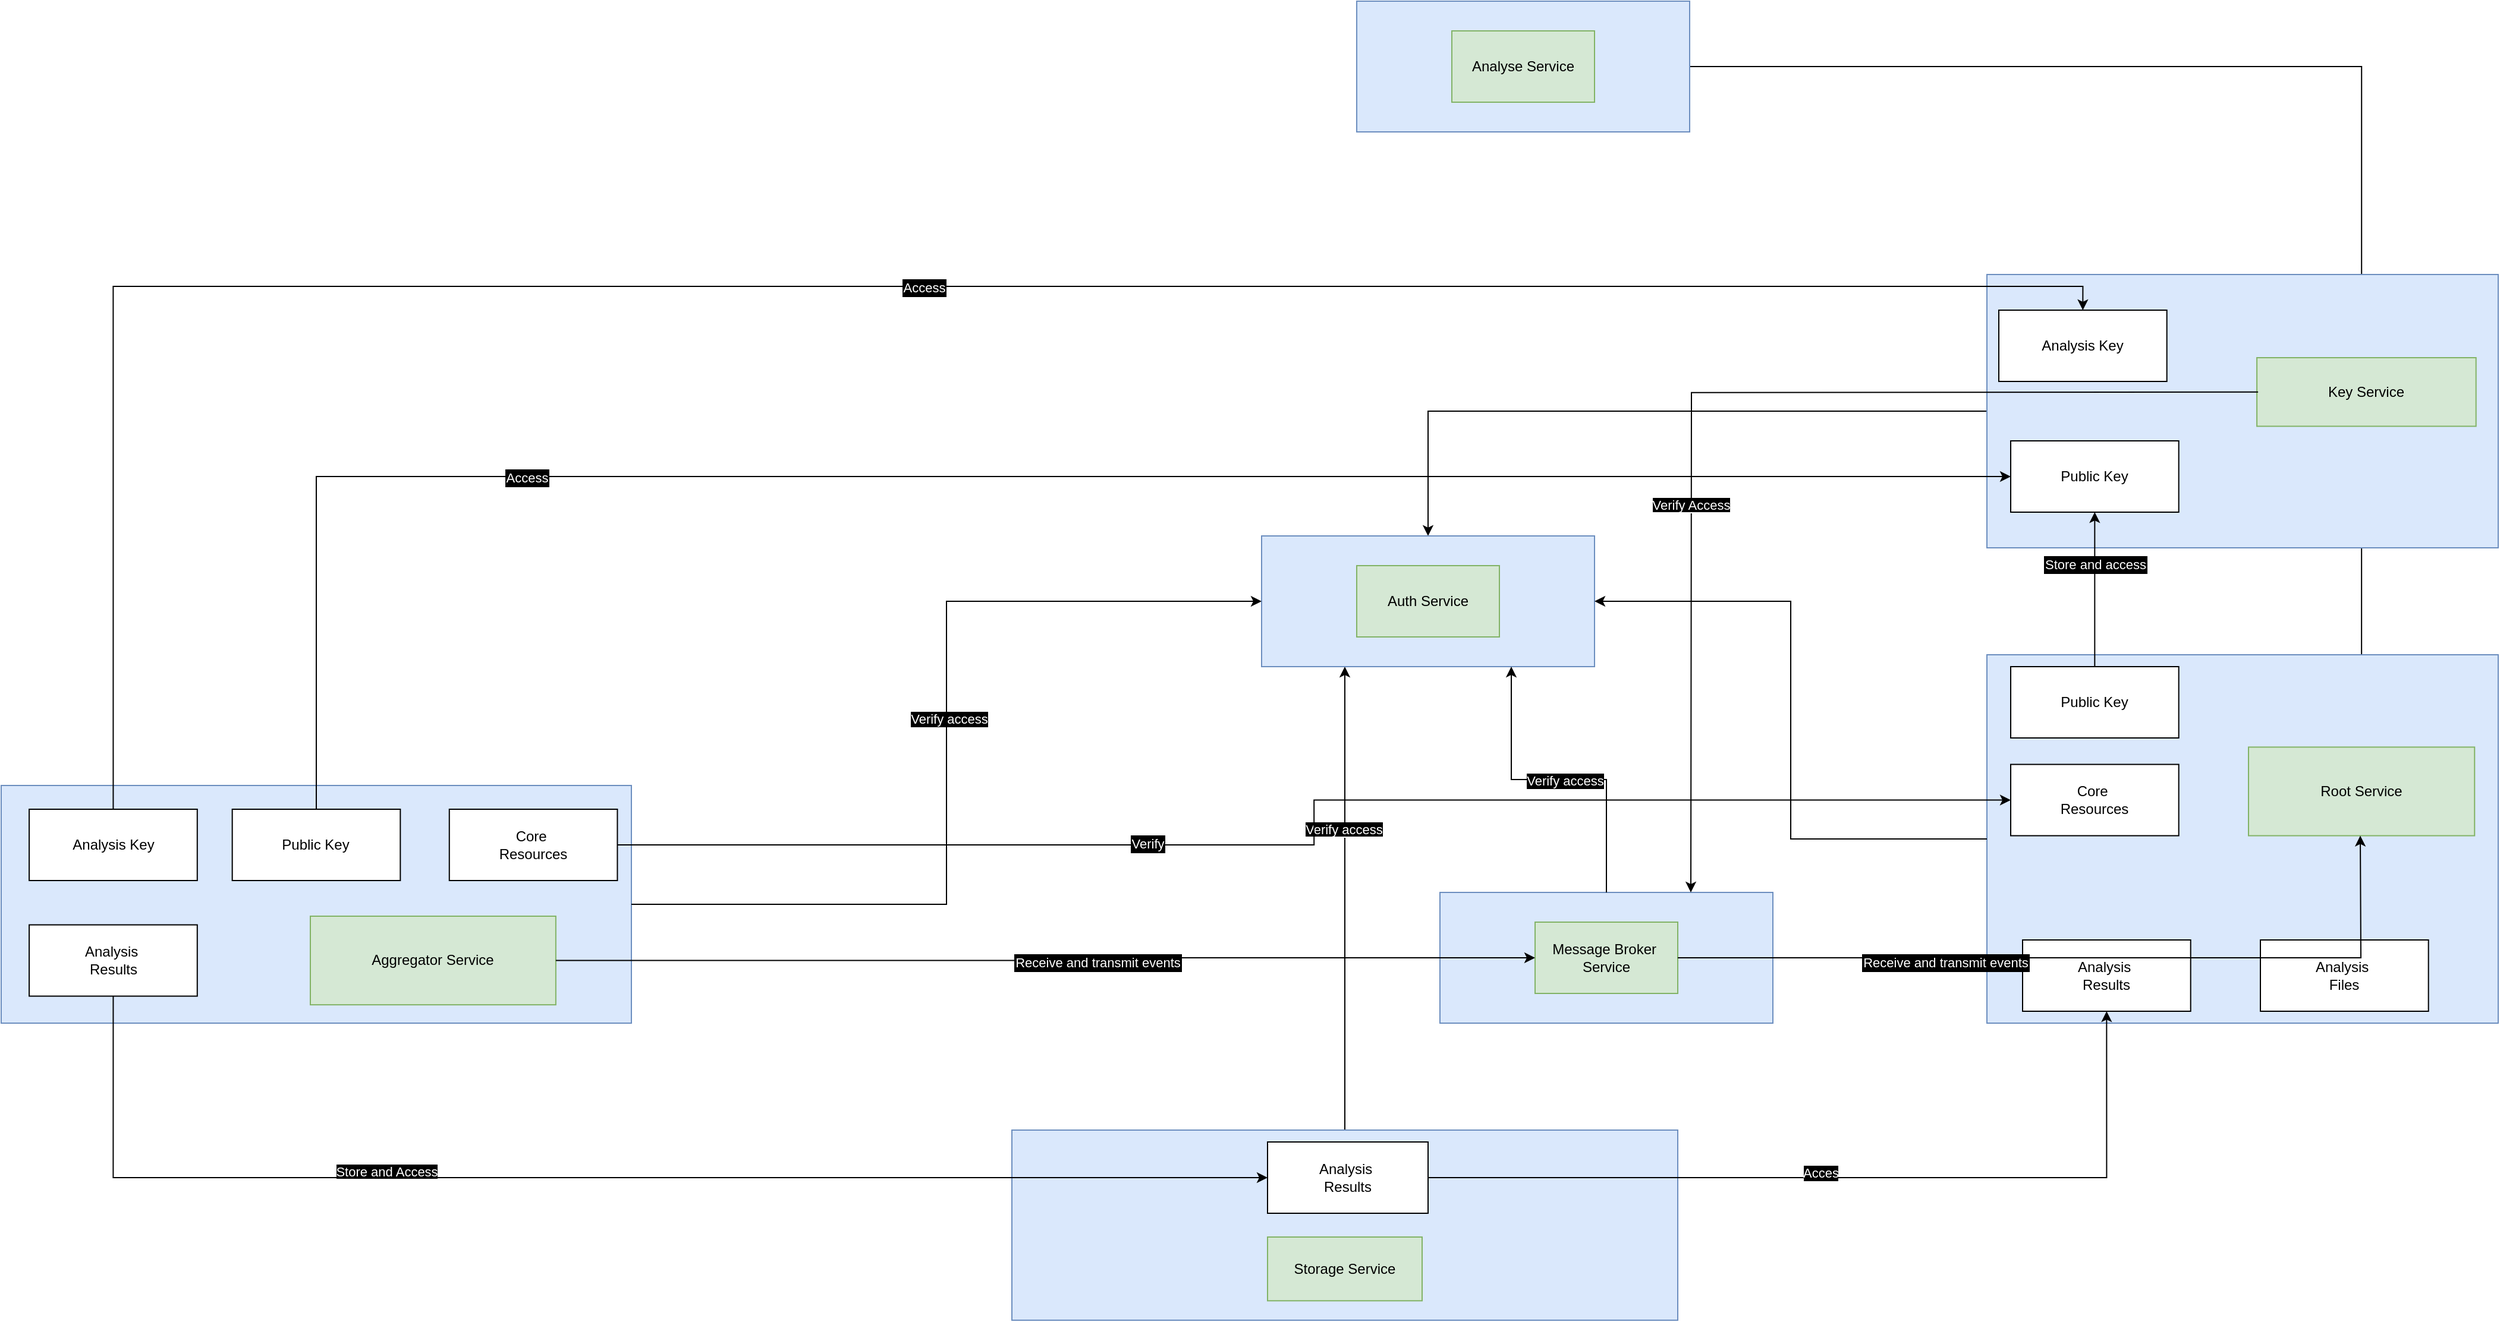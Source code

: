 <mxfile version="16.6.1" type="github">
  <diagram name="Page-1" id="822b0af5-4adb-64df-f703-e8dfc1f81529">
    <mxGraphModel dx="3874" dy="1960" grid="1" gridSize="10" guides="1" tooltips="1" connect="1" arrows="1" fold="1" page="1" pageScale="1" pageWidth="1100" pageHeight="850" background="none" math="0" shadow="0">
      <root>
        <mxCell id="0" />
        <mxCell id="1" parent="0" />
        <mxCell id="oog65j6L7B87XHzVz9v1-75" style="edgeStyle=orthogonalEdgeStyle;rounded=0;orthogonalLoop=1;jettySize=auto;html=1;entryX=0.25;entryY=1;entryDx=0;entryDy=0;fontColor=#FFFFFF;strokeColor=default;" edge="1" parent="1" source="oog65j6L7B87XHzVz9v1-12" target="oog65j6L7B87XHzVz9v1-2">
          <mxGeometry relative="1" as="geometry" />
        </mxCell>
        <mxCell id="oog65j6L7B87XHzVz9v1-79" value="&lt;span style=&quot;background-color: rgb(0 , 0 , 0)&quot;&gt;Verify access&lt;/span&gt;" style="edgeLabel;html=1;align=center;verticalAlign=middle;resizable=0;points=[];fontColor=#FFFFFF;labelBorderColor=none;" vertex="1" connectable="0" parent="oog65j6L7B87XHzVz9v1-75">
          <mxGeometry x="0.297" y="1" relative="1" as="geometry">
            <mxPoint as="offset" />
          </mxGeometry>
        </mxCell>
        <mxCell id="oog65j6L7B87XHzVz9v1-72" style="edgeStyle=orthogonalEdgeStyle;rounded=0;orthogonalLoop=1;jettySize=auto;html=1;fontColor=#FFFFFF;strokeColor=default;entryX=0.5;entryY=0;entryDx=0;entryDy=0;" edge="1" parent="1" source="oog65j6L7B87XHzVz9v1-6" target="oog65j6L7B87XHzVz9v1-2">
          <mxGeometry relative="1" as="geometry" />
        </mxCell>
        <mxCell id="oog65j6L7B87XHzVz9v1-70" style="edgeStyle=orthogonalEdgeStyle;rounded=0;orthogonalLoop=1;jettySize=auto;html=1;entryX=1;entryY=0.5;entryDx=0;entryDy=0;fontColor=#FFFFFF;strokeColor=default;exitX=0.5;exitY=0;exitDx=0;exitDy=0;" edge="1" parent="1" source="oog65j6L7B87XHzVz9v1-25" target="oog65j6L7B87XHzVz9v1-69">
          <mxGeometry relative="1" as="geometry" />
        </mxCell>
        <mxCell id="oog65j6L7B87XHzVz9v1-4" value="" style="group" vertex="1" connectable="0" parent="1">
          <mxGeometry x="590" y="150" width="280" height="110" as="geometry" />
        </mxCell>
        <mxCell id="oog65j6L7B87XHzVz9v1-2" value="" style="rounded=0;whiteSpace=wrap;html=1;fillColor=#dae8fc;strokeColor=#6c8ebf;" vertex="1" parent="oog65j6L7B87XHzVz9v1-4">
          <mxGeometry width="280" height="110" as="geometry" />
        </mxCell>
        <mxCell id="oog65j6L7B87XHzVz9v1-3" value="Auth Service" style="rounded=0;whiteSpace=wrap;html=1;fillColor=#d5e8d4;strokeColor=#82b366;" vertex="1" parent="oog65j6L7B87XHzVz9v1-4">
          <mxGeometry x="80" y="25" width="120" height="60" as="geometry" />
        </mxCell>
        <mxCell id="oog65j6L7B87XHzVz9v1-11" value="" style="group" vertex="1" connectable="0" parent="1">
          <mxGeometry x="380" y="650" width="560" height="160" as="geometry" />
        </mxCell>
        <mxCell id="oog65j6L7B87XHzVz9v1-12" value="" style="rounded=0;whiteSpace=wrap;html=1;fillColor=#dae8fc;strokeColor=#6c8ebf;" vertex="1" parent="oog65j6L7B87XHzVz9v1-11">
          <mxGeometry width="560" height="160" as="geometry" />
        </mxCell>
        <mxCell id="oog65j6L7B87XHzVz9v1-13" value="Storage Service" style="rounded=0;whiteSpace=wrap;html=1;fillColor=#d5e8d4;strokeColor=#82b366;" vertex="1" parent="oog65j6L7B87XHzVz9v1-11">
          <mxGeometry x="215" y="90" width="130" height="53.64" as="geometry" />
        </mxCell>
        <mxCell id="oog65j6L7B87XHzVz9v1-23" value="Analysis&amp;nbsp;&lt;br&gt;Results" style="rounded=0;whiteSpace=wrap;html=1;" vertex="1" parent="oog65j6L7B87XHzVz9v1-11">
          <mxGeometry x="215" y="10" width="135" height="60" as="geometry" />
        </mxCell>
        <mxCell id="oog65j6L7B87XHzVz9v1-5" value="" style="group" vertex="1" connectable="0" parent="1">
          <mxGeometry x="1200" y="-70" width="430" height="230" as="geometry" />
        </mxCell>
        <mxCell id="oog65j6L7B87XHzVz9v1-6" value="" style="rounded=0;whiteSpace=wrap;html=1;fillColor=#dae8fc;strokeColor=#6c8ebf;" vertex="1" parent="oog65j6L7B87XHzVz9v1-5">
          <mxGeometry width="430" height="230" as="geometry" />
        </mxCell>
        <mxCell id="oog65j6L7B87XHzVz9v1-30" value="Public Key" style="rounded=0;whiteSpace=wrap;html=1;" vertex="1" parent="oog65j6L7B87XHzVz9v1-5">
          <mxGeometry x="19.996" y="140" width="141.333" height="60" as="geometry" />
        </mxCell>
        <mxCell id="oog65j6L7B87XHzVz9v1-7" value="Key Service" style="rounded=0;whiteSpace=wrap;html=1;fillColor=#d5e8d4;strokeColor=#82b366;" vertex="1" parent="oog65j6L7B87XHzVz9v1-5">
          <mxGeometry x="227.04" y="70" width="184.29" height="57.73" as="geometry" />
        </mxCell>
        <mxCell id="oog65j6L7B87XHzVz9v1-33" value="Analysis Key" style="rounded=0;whiteSpace=wrap;html=1;" vertex="1" parent="oog65j6L7B87XHzVz9v1-5">
          <mxGeometry x="10" y="30" width="141.33" height="60" as="geometry" />
        </mxCell>
        <mxCell id="oog65j6L7B87XHzVz9v1-14" value="" style="group" vertex="1" connectable="0" parent="1">
          <mxGeometry x="740" y="450" width="280" height="110" as="geometry" />
        </mxCell>
        <mxCell id="oog65j6L7B87XHzVz9v1-15" value="" style="rounded=0;whiteSpace=wrap;html=1;fillColor=#dae8fc;strokeColor=#6c8ebf;" vertex="1" parent="oog65j6L7B87XHzVz9v1-14">
          <mxGeometry width="280" height="110" as="geometry" />
        </mxCell>
        <mxCell id="oog65j6L7B87XHzVz9v1-16" value="Message Broker&amp;nbsp;&lt;br&gt;Service" style="rounded=0;whiteSpace=wrap;html=1;fillColor=#d5e8d4;strokeColor=#82b366;" vertex="1" parent="oog65j6L7B87XHzVz9v1-14">
          <mxGeometry x="80" y="25" width="120" height="60" as="geometry" />
        </mxCell>
        <mxCell id="oog65j6L7B87XHzVz9v1-17" value="" style="group" vertex="1" connectable="0" parent="1">
          <mxGeometry x="-470" y="360" width="530" height="200" as="geometry" />
        </mxCell>
        <mxCell id="oog65j6L7B87XHzVz9v1-18" value="" style="rounded=0;whiteSpace=wrap;html=1;fillColor=#dae8fc;strokeColor=#6c8ebf;" vertex="1" parent="oog65j6L7B87XHzVz9v1-17">
          <mxGeometry width="530" height="200" as="geometry" />
        </mxCell>
        <mxCell id="oog65j6L7B87XHzVz9v1-19" value="Aggregator Service" style="rounded=0;whiteSpace=wrap;html=1;fillColor=#d5e8d4;strokeColor=#82b366;" vertex="1" parent="oog65j6L7B87XHzVz9v1-17">
          <mxGeometry x="260" y="110.01" width="206.44" height="74.55" as="geometry" />
        </mxCell>
        <mxCell id="oog65j6L7B87XHzVz9v1-21" value="Analysis Key" style="rounded=0;whiteSpace=wrap;html=1;" vertex="1" parent="oog65j6L7B87XHzVz9v1-17">
          <mxGeometry x="23.559" y="20" width="141.333" height="60" as="geometry" />
        </mxCell>
        <mxCell id="oog65j6L7B87XHzVz9v1-22" value="Public Key" style="rounded=0;whiteSpace=wrap;html=1;" vertex="1" parent="oog65j6L7B87XHzVz9v1-17">
          <mxGeometry x="194.336" y="20" width="141.333" height="60" as="geometry" />
        </mxCell>
        <mxCell id="oog65j6L7B87XHzVz9v1-24" value="Core&amp;nbsp;&lt;br&gt;Resources" style="rounded=0;whiteSpace=wrap;html=1;" vertex="1" parent="oog65j6L7B87XHzVz9v1-17">
          <mxGeometry x="376.886" y="20" width="141.333" height="60" as="geometry" />
        </mxCell>
        <mxCell id="oog65j6L7B87XHzVz9v1-41" value="Analysis&amp;nbsp;&lt;br&gt;Results" style="rounded=0;whiteSpace=wrap;html=1;" vertex="1" parent="oog65j6L7B87XHzVz9v1-17">
          <mxGeometry x="23.559" y="117.28" width="141.333" height="60" as="geometry" />
        </mxCell>
        <mxCell id="oog65j6L7B87XHzVz9v1-31" style="edgeStyle=orthogonalEdgeStyle;rounded=0;orthogonalLoop=1;jettySize=auto;html=1;exitX=0.5;exitY=0;exitDx=0;exitDy=0;entryX=0;entryY=0.5;entryDx=0;entryDy=0;" edge="1" parent="1" source="oog65j6L7B87XHzVz9v1-22" target="oog65j6L7B87XHzVz9v1-30">
          <mxGeometry relative="1" as="geometry" />
        </mxCell>
        <mxCell id="oog65j6L7B87XHzVz9v1-32" value="Access" style="edgeLabel;html=1;align=center;verticalAlign=middle;resizable=0;points=[];labelBackgroundColor=#000000;fontColor=#FFFFFF;labelBorderColor=default;" vertex="1" connectable="0" parent="oog65j6L7B87XHzVz9v1-31">
          <mxGeometry x="-0.465" y="-1" relative="1" as="geometry">
            <mxPoint x="1" as="offset" />
          </mxGeometry>
        </mxCell>
        <mxCell id="oog65j6L7B87XHzVz9v1-34" value="" style="group" vertex="1" connectable="0" parent="1">
          <mxGeometry x="1200" y="250" width="430" height="310" as="geometry" />
        </mxCell>
        <mxCell id="oog65j6L7B87XHzVz9v1-9" value="" style="rounded=0;whiteSpace=wrap;html=1;fillColor=#dae8fc;strokeColor=#6c8ebf;" vertex="1" parent="oog65j6L7B87XHzVz9v1-34">
          <mxGeometry width="430" height="310" as="geometry" />
        </mxCell>
        <mxCell id="oog65j6L7B87XHzVz9v1-25" value="Root Service" style="rounded=0;whiteSpace=wrap;html=1;fillColor=#d5e8d4;strokeColor=#82b366;" vertex="1" parent="oog65j6L7B87XHzVz9v1-34">
          <mxGeometry x="219.996" y="77.72" width="190.129" height="74.55" as="geometry" />
        </mxCell>
        <mxCell id="oog65j6L7B87XHzVz9v1-27" value="Public Key" style="rounded=0;whiteSpace=wrap;html=1;" vertex="1" parent="oog65j6L7B87XHzVz9v1-34">
          <mxGeometry x="19.996" y="10" width="141.333" height="60" as="geometry" />
        </mxCell>
        <mxCell id="oog65j6L7B87XHzVz9v1-28" value="Core&amp;nbsp;&lt;br&gt;Resources" style="rounded=0;whiteSpace=wrap;html=1;" vertex="1" parent="oog65j6L7B87XHzVz9v1-34">
          <mxGeometry x="19.996" y="92.27" width="141.333" height="60" as="geometry" />
        </mxCell>
        <mxCell id="oog65j6L7B87XHzVz9v1-29" value="Analysis&amp;nbsp;&lt;br&gt;Results" style="rounded=0;whiteSpace=wrap;html=1;" vertex="1" parent="oog65j6L7B87XHzVz9v1-34">
          <mxGeometry x="29.999" y="240" width="141.333" height="60" as="geometry" />
        </mxCell>
        <mxCell id="oog65j6L7B87XHzVz9v1-71" value="Analysis&amp;nbsp;&lt;br&gt;Files" style="rounded=0;whiteSpace=wrap;html=1;" vertex="1" parent="oog65j6L7B87XHzVz9v1-34">
          <mxGeometry x="229.999" y="240" width="141.333" height="60" as="geometry" />
        </mxCell>
        <mxCell id="oog65j6L7B87XHzVz9v1-35" style="edgeStyle=orthogonalEdgeStyle;rounded=0;orthogonalLoop=1;jettySize=auto;html=1;fontColor=#FFFFFF;" edge="1" parent="1" source="oog65j6L7B87XHzVz9v1-24" target="oog65j6L7B87XHzVz9v1-28">
          <mxGeometry relative="1" as="geometry" />
        </mxCell>
        <mxCell id="oog65j6L7B87XHzVz9v1-36" value="&lt;span style=&quot;&quot;&gt;Verify&lt;/span&gt;" style="edgeLabel;html=1;align=center;verticalAlign=middle;resizable=0;points=[];fontColor=#FFFFFF;labelBorderColor=default;labelBackgroundColor=#000000;" vertex="1" connectable="0" parent="oog65j6L7B87XHzVz9v1-35">
          <mxGeometry x="-0.261" y="1" relative="1" as="geometry">
            <mxPoint x="-1" as="offset" />
          </mxGeometry>
        </mxCell>
        <mxCell id="oog65j6L7B87XHzVz9v1-37" style="edgeStyle=orthogonalEdgeStyle;rounded=0;orthogonalLoop=1;jettySize=auto;html=1;entryX=0.5;entryY=1;entryDx=0;entryDy=0;fontColor=#FFFFFF;exitX=1;exitY=0.5;exitDx=0;exitDy=0;" edge="1" parent="1" source="oog65j6L7B87XHzVz9v1-23" target="oog65j6L7B87XHzVz9v1-29">
          <mxGeometry relative="1" as="geometry" />
        </mxCell>
        <mxCell id="oog65j6L7B87XHzVz9v1-38" value="Acces" style="edgeLabel;html=1;align=center;verticalAlign=middle;resizable=0;points=[];fontColor=#FFFFFF;labelBackgroundColor=#000000;" vertex="1" connectable="0" parent="oog65j6L7B87XHzVz9v1-37">
          <mxGeometry x="-0.069" y="4" relative="1" as="geometry">
            <mxPoint x="-1" as="offset" />
          </mxGeometry>
        </mxCell>
        <mxCell id="oog65j6L7B87XHzVz9v1-42" style="edgeStyle=orthogonalEdgeStyle;rounded=0;orthogonalLoop=1;jettySize=auto;html=1;entryX=0;entryY=0.5;entryDx=0;entryDy=0;fontColor=#FFFFFF;exitX=0.5;exitY=1;exitDx=0;exitDy=0;" edge="1" parent="1" source="oog65j6L7B87XHzVz9v1-41" target="oog65j6L7B87XHzVz9v1-23">
          <mxGeometry relative="1" as="geometry" />
        </mxCell>
        <mxCell id="oog65j6L7B87XHzVz9v1-43" value="&lt;span style=&quot;background-color: rgb(0 , 0 , 0)&quot;&gt;Store and Access&lt;/span&gt;" style="edgeLabel;html=1;align=center;verticalAlign=middle;resizable=0;points=[];fontColor=#FFFFFF;" vertex="1" connectable="0" parent="oog65j6L7B87XHzVz9v1-42">
          <mxGeometry x="-0.32" y="5" relative="1" as="geometry">
            <mxPoint as="offset" />
          </mxGeometry>
        </mxCell>
        <mxCell id="oog65j6L7B87XHzVz9v1-45" style="edgeStyle=orthogonalEdgeStyle;rounded=0;orthogonalLoop=1;jettySize=auto;html=1;fontColor=#FFFFFF;strokeColor=default;entryX=0;entryY=0.5;entryDx=0;entryDy=0;" edge="1" parent="1" source="oog65j6L7B87XHzVz9v1-19" target="oog65j6L7B87XHzVz9v1-16">
          <mxGeometry relative="1" as="geometry" />
        </mxCell>
        <mxCell id="oog65j6L7B87XHzVz9v1-59" value="&lt;span style=&quot;&quot;&gt;Receive and transmit events&lt;/span&gt;" style="edgeLabel;html=1;align=center;verticalAlign=middle;resizable=0;points=[];fontColor=#FFFFFF;labelBorderColor=default;labelBackgroundColor=#000000;" vertex="1" connectable="0" parent="oog65j6L7B87XHzVz9v1-45">
          <mxGeometry x="0.105" y="-4" relative="1" as="geometry">
            <mxPoint x="1" as="offset" />
          </mxGeometry>
        </mxCell>
        <mxCell id="oog65j6L7B87XHzVz9v1-60" style="edgeStyle=orthogonalEdgeStyle;rounded=0;orthogonalLoop=1;jettySize=auto;html=1;exitX=1;exitY=0.5;exitDx=0;exitDy=0;fontColor=#FFFFFF;strokeColor=default;" edge="1" parent="1" source="oog65j6L7B87XHzVz9v1-16">
          <mxGeometry relative="1" as="geometry">
            <mxPoint x="829" y="475" as="sourcePoint" />
            <mxPoint x="1514.0" y="402.27" as="targetPoint" />
          </mxGeometry>
        </mxCell>
        <mxCell id="oog65j6L7B87XHzVz9v1-62" value="Receive and transmit events" style="edgeLabel;html=1;align=center;verticalAlign=middle;resizable=0;points=[];fontColor=#FFFFFF;labelBackgroundColor=#000000;spacing=2;labelBorderColor=default;" vertex="1" connectable="0" parent="oog65j6L7B87XHzVz9v1-60">
          <mxGeometry x="-0.336" y="-4" relative="1" as="geometry">
            <mxPoint as="offset" />
          </mxGeometry>
        </mxCell>
        <mxCell id="oog65j6L7B87XHzVz9v1-63" style="edgeStyle=orthogonalEdgeStyle;rounded=0;orthogonalLoop=1;jettySize=auto;html=1;entryX=0.5;entryY=0;entryDx=0;entryDy=0;fontColor=#FFFFFF;strokeColor=default;exitX=0.5;exitY=0;exitDx=0;exitDy=0;" edge="1" parent="1" source="oog65j6L7B87XHzVz9v1-21" target="oog65j6L7B87XHzVz9v1-33">
          <mxGeometry relative="1" as="geometry" />
        </mxCell>
        <mxCell id="oog65j6L7B87XHzVz9v1-64" value="Access" style="edgeLabel;html=1;align=center;verticalAlign=middle;resizable=0;points=[];fontColor=#FFFFFF;labelBackgroundColor=#000000;labelBorderColor=default;" vertex="1" connectable="0" parent="oog65j6L7B87XHzVz9v1-63">
          <mxGeometry x="0.06" y="-1" relative="1" as="geometry">
            <mxPoint as="offset" />
          </mxGeometry>
        </mxCell>
        <mxCell id="oog65j6L7B87XHzVz9v1-65" style="edgeStyle=orthogonalEdgeStyle;rounded=0;orthogonalLoop=1;jettySize=auto;html=1;fontColor=#FFFFFF;strokeColor=default;" edge="1" parent="1" source="oog65j6L7B87XHzVz9v1-27" target="oog65j6L7B87XHzVz9v1-30">
          <mxGeometry relative="1" as="geometry" />
        </mxCell>
        <mxCell id="oog65j6L7B87XHzVz9v1-66" value="Store and access" style="edgeLabel;html=1;align=center;verticalAlign=middle;resizable=0;points=[];fontColor=#FFFFFF;labelBackgroundColor=#000000;labelBorderColor=default;" vertex="1" connectable="0" parent="oog65j6L7B87XHzVz9v1-65">
          <mxGeometry x="0.345" relative="1" as="geometry">
            <mxPoint y="1" as="offset" />
          </mxGeometry>
        </mxCell>
        <mxCell id="oog65j6L7B87XHzVz9v1-67" value="" style="group" vertex="1" connectable="0" parent="1">
          <mxGeometry x="670" y="-300" width="280" height="110" as="geometry" />
        </mxCell>
        <mxCell id="oog65j6L7B87XHzVz9v1-68" value="" style="rounded=0;whiteSpace=wrap;html=1;fillColor=#dae8fc;strokeColor=#6c8ebf;" vertex="1" parent="oog65j6L7B87XHzVz9v1-67">
          <mxGeometry width="280" height="110" as="geometry" />
        </mxCell>
        <mxCell id="oog65j6L7B87XHzVz9v1-69" value="Analyse Service" style="rounded=0;whiteSpace=wrap;html=1;fillColor=#d5e8d4;strokeColor=#82b366;" vertex="1" parent="oog65j6L7B87XHzVz9v1-67">
          <mxGeometry x="80" y="25" width="120" height="60" as="geometry" />
        </mxCell>
        <mxCell id="oog65j6L7B87XHzVz9v1-73" style="edgeStyle=orthogonalEdgeStyle;rounded=0;orthogonalLoop=1;jettySize=auto;html=1;entryX=0.75;entryY=1;entryDx=0;entryDy=0;fontColor=#FFFFFF;strokeColor=default;" edge="1" parent="1" source="oog65j6L7B87XHzVz9v1-15" target="oog65j6L7B87XHzVz9v1-2">
          <mxGeometry relative="1" as="geometry" />
        </mxCell>
        <mxCell id="oog65j6L7B87XHzVz9v1-78" value="Verify access" style="edgeLabel;html=1;align=center;verticalAlign=middle;resizable=0;points=[];fontColor=#FFFFFF;labelBackgroundColor=#000000;" vertex="1" connectable="0" parent="oog65j6L7B87XHzVz9v1-73">
          <mxGeometry x="-0.035" y="1" relative="1" as="geometry">
            <mxPoint as="offset" />
          </mxGeometry>
        </mxCell>
        <mxCell id="oog65j6L7B87XHzVz9v1-74" style="edgeStyle=orthogonalEdgeStyle;rounded=0;orthogonalLoop=1;jettySize=auto;html=1;fontColor=#FFFFFF;strokeColor=default;" edge="1" parent="1" source="oog65j6L7B87XHzVz9v1-9" target="oog65j6L7B87XHzVz9v1-2">
          <mxGeometry relative="1" as="geometry" />
        </mxCell>
        <mxCell id="oog65j6L7B87XHzVz9v1-76" style="edgeStyle=orthogonalEdgeStyle;rounded=0;orthogonalLoop=1;jettySize=auto;html=1;entryX=0;entryY=0.5;entryDx=0;entryDy=0;fontColor=#FFFFFF;strokeColor=default;" edge="1" parent="1" source="oog65j6L7B87XHzVz9v1-18" target="oog65j6L7B87XHzVz9v1-2">
          <mxGeometry relative="1" as="geometry" />
        </mxCell>
        <mxCell id="oog65j6L7B87XHzVz9v1-77" value="Verify access" style="edgeLabel;html=1;align=center;verticalAlign=middle;resizable=0;points=[];fontColor=#FFFFFF;labelBackgroundColor=#000000;" vertex="1" connectable="0" parent="oog65j6L7B87XHzVz9v1-76">
          <mxGeometry x="0.073" y="-2" relative="1" as="geometry">
            <mxPoint as="offset" />
          </mxGeometry>
        </mxCell>
        <mxCell id="oog65j6L7B87XHzVz9v1-80" style="edgeStyle=orthogonalEdgeStyle;rounded=0;orthogonalLoop=1;jettySize=auto;html=1;entryX=0.75;entryY=0;entryDx=0;entryDy=0;fontColor=#FFFFFF;strokeColor=default;" edge="1" parent="1">
          <mxGeometry relative="1" as="geometry">
            <mxPoint x="1428.04" y="28.857" as="sourcePoint" />
            <mxPoint x="951" y="450" as="targetPoint" />
          </mxGeometry>
        </mxCell>
        <mxCell id="oog65j6L7B87XHzVz9v1-81" value="&lt;span style=&quot;background-color: rgb(0 , 0 , 0)&quot;&gt;Verify Access&lt;/span&gt;" style="edgeLabel;html=1;align=center;verticalAlign=middle;resizable=0;points=[];fontColor=#FFFFFF;" vertex="1" connectable="0" parent="oog65j6L7B87XHzVz9v1-80">
          <mxGeometry x="0.273" y="-1" relative="1" as="geometry">
            <mxPoint as="offset" />
          </mxGeometry>
        </mxCell>
      </root>
    </mxGraphModel>
  </diagram>
</mxfile>
